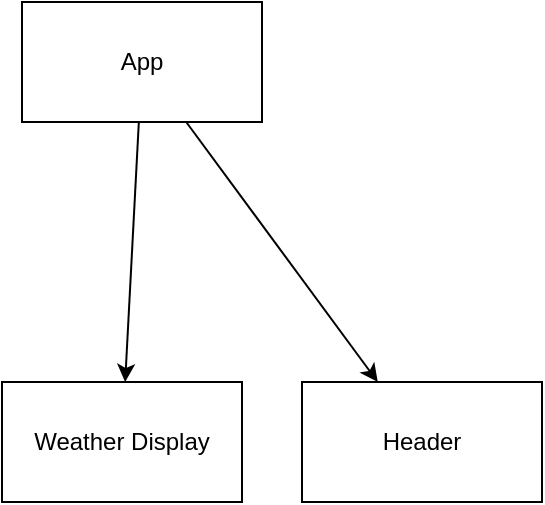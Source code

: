 <mxfile>
    <diagram id="HrU9Lri9DMNpTZypPwHn" name="Page-1">
        <mxGraphModel dx="720" dy="530" grid="1" gridSize="10" guides="1" tooltips="1" connect="1" arrows="1" fold="1" page="1" pageScale="1" pageWidth="827" pageHeight="1169" math="0" shadow="0">
            <root>
                <mxCell id="0"/>
                <mxCell id="1" parent="0"/>
                <mxCell id="6" value="" style="edgeStyle=none;html=1;" edge="1" parent="1" source="2" target="5">
                    <mxGeometry relative="1" as="geometry"/>
                </mxCell>
                <mxCell id="8" value="" style="edgeStyle=none;html=1;" edge="1" parent="1" source="2" target="7">
                    <mxGeometry relative="1" as="geometry"/>
                </mxCell>
                <mxCell id="2" value="App" style="rounded=0;whiteSpace=wrap;html=1;" vertex="1" parent="1">
                    <mxGeometry x="340" y="40" width="120" height="60" as="geometry"/>
                </mxCell>
                <mxCell id="5" value="Weather Display" style="whiteSpace=wrap;html=1;rounded=0;" vertex="1" parent="1">
                    <mxGeometry x="330" y="230" width="120" height="60" as="geometry"/>
                </mxCell>
                <mxCell id="7" value="Header" style="rounded=0;whiteSpace=wrap;html=1;" vertex="1" parent="1">
                    <mxGeometry x="480" y="230" width="120" height="60" as="geometry"/>
                </mxCell>
            </root>
        </mxGraphModel>
    </diagram>
</mxfile>